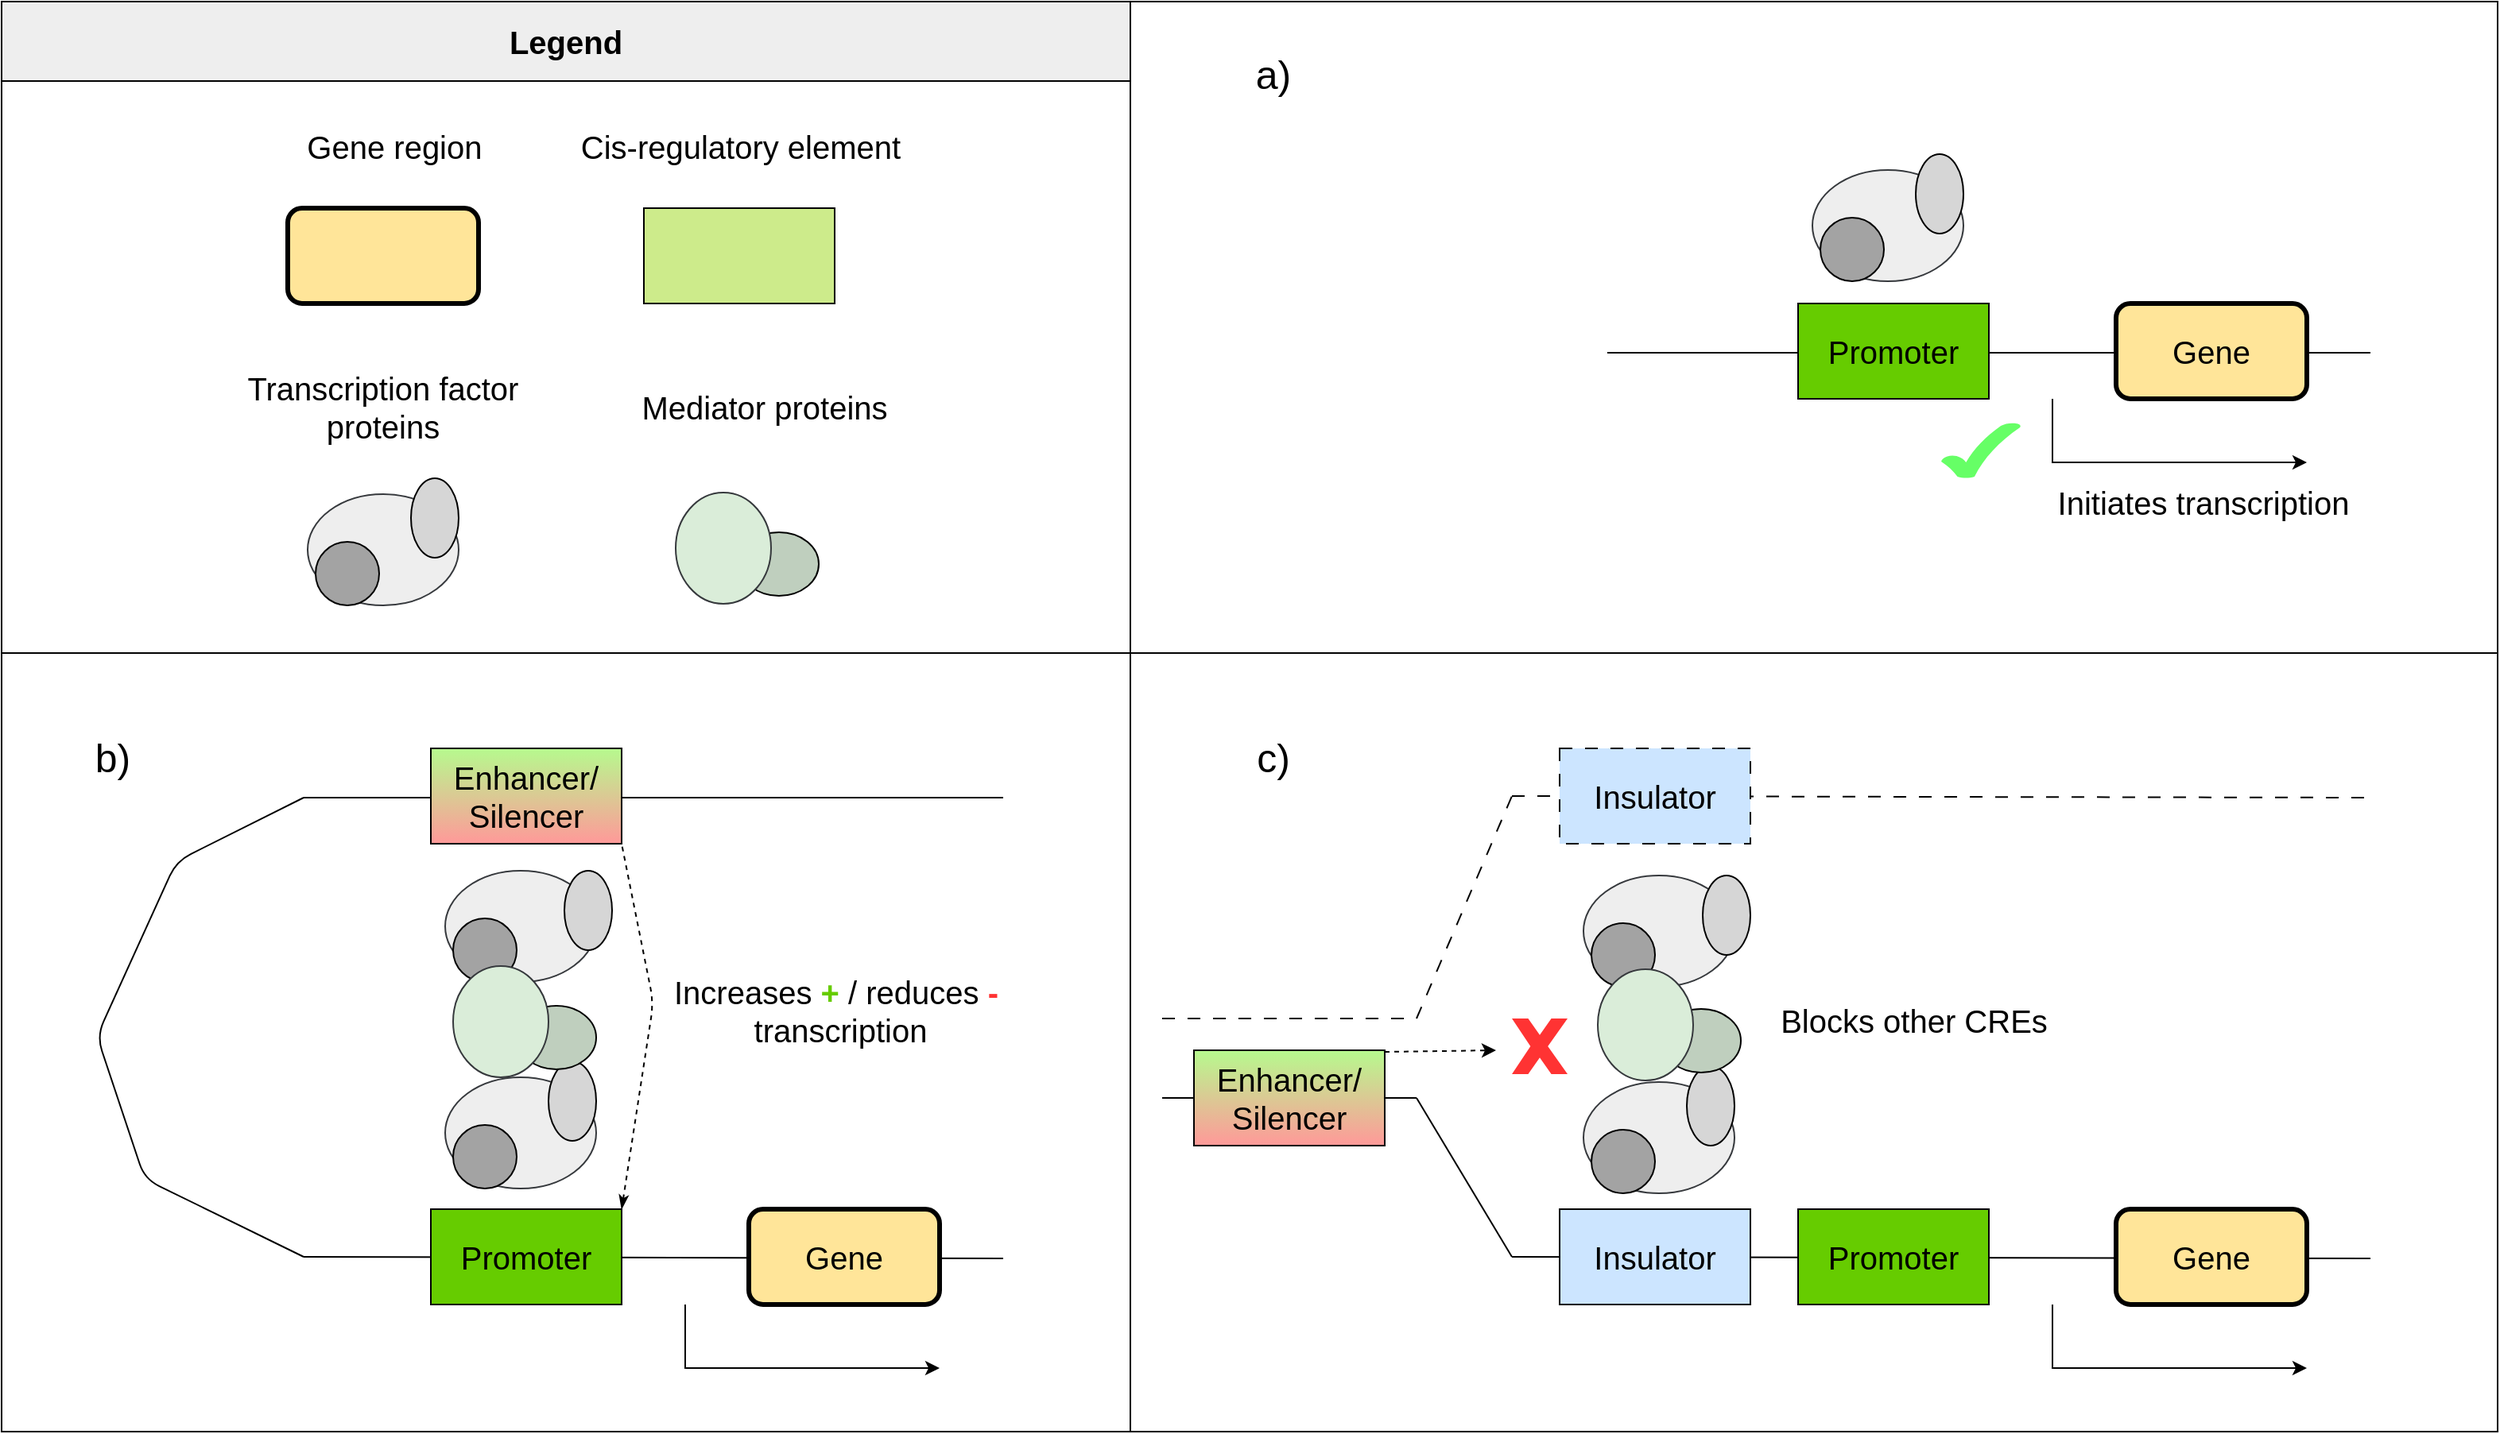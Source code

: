 <mxfile version="28.1.1">
  <diagram name="Page-1" id="NqzVmkWYA9Un-F-A4Mzx">
    <mxGraphModel dx="3049" dy="1711" grid="1" gridSize="10" guides="1" tooltips="1" connect="1" arrows="1" fold="1" page="1" pageScale="1" pageWidth="3300" pageHeight="4681" math="0" shadow="0">
      <root>
        <mxCell id="0" />
        <mxCell id="1" parent="0" />
        <mxCell id="06KPtgeZnoNECOeJjDOf-50" value="" style="shape=internalStorage;whiteSpace=wrap;html=1;backgroundOutline=1;dx=710;dy=410;" vertex="1" parent="1">
          <mxGeometry x="290" y="260" width="1570" height="900" as="geometry" />
        </mxCell>
        <mxCell id="06KPtgeZnoNECOeJjDOf-26" value="" style="ellipse;whiteSpace=wrap;html=1;fillColor=#eeeeee;strokeColor=#36393d;fillStyle=solid;" vertex="1" parent="1">
          <mxGeometry x="1429" y="366" width="95" height="70" as="geometry" />
        </mxCell>
        <mxCell id="schMxlsDzBp6fQwOlisN-5" value="" style="endArrow=none;html=1;rounded=0;" parent="1" edge="1">
          <mxGeometry width="50" height="50" relative="1" as="geometry">
            <mxPoint x="1300" y="481" as="sourcePoint" />
            <mxPoint x="1780" y="481" as="targetPoint" />
          </mxGeometry>
        </mxCell>
        <mxCell id="schMxlsDzBp6fQwOlisN-6" value="Promoter" style="rounded=0;whiteSpace=wrap;html=1;fontSize=20;fillColor=#66CC00;" parent="1" vertex="1">
          <mxGeometry x="1420" y="450" width="120" height="60" as="geometry" />
        </mxCell>
        <mxCell id="schMxlsDzBp6fQwOlisN-8" value="&lt;font style=&quot;font-size: 20px;&quot;&gt;Gene&lt;/font&gt;" style="rounded=1;whiteSpace=wrap;html=1;fillColor=#FFE599;glass=0;strokeWidth=3;" parent="1" vertex="1">
          <mxGeometry x="1620" y="450" width="120" height="60" as="geometry" />
        </mxCell>
        <mxCell id="schMxlsDzBp6fQwOlisN-10" value="" style="endArrow=classic;html=1;rounded=0;strokeWidth=1;" parent="1" edge="1">
          <mxGeometry width="50" height="50" relative="1" as="geometry">
            <mxPoint x="1580" y="510" as="sourcePoint" />
            <mxPoint x="1740" y="550" as="targetPoint" />
            <Array as="points">
              <mxPoint x="1580" y="550" />
            </Array>
          </mxGeometry>
        </mxCell>
        <mxCell id="schMxlsDzBp6fQwOlisN-23" value="Initiates transcription" style="text;html=1;align=center;verticalAlign=middle;whiteSpace=wrap;rounded=0;fontSize=20;" parent="1" vertex="1">
          <mxGeometry x="1550" y="560" width="250" height="30" as="geometry" />
        </mxCell>
        <mxCell id="schMxlsDzBp6fQwOlisN-24" value="" style="endArrow=none;html=1;rounded=0;" parent="1" edge="1">
          <mxGeometry width="50" height="50" relative="1" as="geometry">
            <mxPoint x="480" y="1050" as="sourcePoint" />
            <mxPoint x="920" y="1051" as="targetPoint" />
          </mxGeometry>
        </mxCell>
        <mxCell id="schMxlsDzBp6fQwOlisN-25" value="Promoter" style="rounded=0;whiteSpace=wrap;html=1;fontSize=20;fillColor=#66CC00;" parent="1" vertex="1">
          <mxGeometry x="560" y="1020" width="120" height="60" as="geometry" />
        </mxCell>
        <mxCell id="schMxlsDzBp6fQwOlisN-27" value="Gene" style="rounded=1;whiteSpace=wrap;html=1;fontSize=20;fillColor=#FFE599;glass=0;strokeWidth=3;" parent="1" vertex="1">
          <mxGeometry x="760" y="1020" width="120" height="60" as="geometry" />
        </mxCell>
        <mxCell id="schMxlsDzBp6fQwOlisN-36" value="" style="endArrow=none;html=1;rounded=0;" parent="1" edge="1">
          <mxGeometry width="50" height="50" relative="1" as="geometry">
            <mxPoint x="480" y="761" as="sourcePoint" />
            <mxPoint x="920" y="761" as="targetPoint" />
          </mxGeometry>
        </mxCell>
        <mxCell id="schMxlsDzBp6fQwOlisN-37" value="" style="endArrow=none;html=1;rounded=1;curved=0;" parent="1" edge="1">
          <mxGeometry width="50" height="50" relative="1" as="geometry">
            <mxPoint x="480" y="1050" as="sourcePoint" />
            <mxPoint x="480" y="761" as="targetPoint" />
            <Array as="points">
              <mxPoint x="380" y="1001" />
              <mxPoint x="350" y="911" />
              <mxPoint x="400" y="801" />
            </Array>
          </mxGeometry>
        </mxCell>
        <mxCell id="schMxlsDzBp6fQwOlisN-49" value="" style="endArrow=classic;html=1;rounded=0;strokeWidth=1;" parent="1" edge="1">
          <mxGeometry width="50" height="50" relative="1" as="geometry">
            <mxPoint x="720" y="1080" as="sourcePoint" />
            <mxPoint x="880" y="1120" as="targetPoint" />
            <Array as="points">
              <mxPoint x="720" y="1120" />
            </Array>
          </mxGeometry>
        </mxCell>
        <mxCell id="schMxlsDzBp6fQwOlisN-51" value="Increases&amp;nbsp;&lt;span&gt;&lt;b&gt;&lt;font style=&quot;color: rgb(102, 204, 0);&quot;&gt;+&lt;/font&gt;&lt;/b&gt;&lt;font style=&quot;color: rgb(102, 204, 0);&quot;&gt;&amp;nbsp;&lt;/font&gt;&lt;/span&gt;/ reduces &lt;font style=&quot;color: rgb(255, 51, 51);&quot;&gt;&lt;b&gt;-&lt;/b&gt;&lt;/font&gt;&lt;br&gt;&amp;nbsp;transcription" style="text;html=1;align=center;verticalAlign=middle;whiteSpace=wrap;rounded=0;fontSize=20;" parent="1" vertex="1">
          <mxGeometry x="690" y="880" width="250" height="30" as="geometry" />
        </mxCell>
        <mxCell id="schMxlsDzBp6fQwOlisN-67" value="Blocks other CREs" style="text;html=1;align=center;verticalAlign=middle;whiteSpace=wrap;rounded=0;fontSize=20;" parent="1" vertex="1">
          <mxGeometry x="1367.5" y="886" width="250" height="30" as="geometry" />
        </mxCell>
        <mxCell id="schMxlsDzBp6fQwOlisN-68" value="" style="endArrow=none;html=1;rounded=0;" parent="1" edge="1">
          <mxGeometry width="50" height="50" relative="1" as="geometry">
            <mxPoint x="1240" y="1050" as="sourcePoint" />
            <mxPoint x="1780" y="1051" as="targetPoint" />
          </mxGeometry>
        </mxCell>
        <mxCell id="schMxlsDzBp6fQwOlisN-69" value="Promoter" style="rounded=0;whiteSpace=wrap;html=1;fontSize=20;fillColor=#66CC00;" parent="1" vertex="1">
          <mxGeometry x="1420" y="1020" width="120" height="60" as="geometry" />
        </mxCell>
        <mxCell id="schMxlsDzBp6fQwOlisN-70" value="Gene" style="rounded=1;whiteSpace=wrap;html=1;fontSize=20;fillColor=#FFE599;glass=0;strokeWidth=3;" parent="1" vertex="1">
          <mxGeometry x="1620" y="1020" width="120" height="60" as="geometry" />
        </mxCell>
        <mxCell id="schMxlsDzBp6fQwOlisN-71" value="" style="ellipse;whiteSpace=wrap;html=1;fillColor=#eeeeee;strokeColor=#36393d;fillStyle=solid;" parent="1" vertex="1">
          <mxGeometry x="1285" y="940" width="95" height="70" as="geometry" />
        </mxCell>
        <mxCell id="schMxlsDzBp6fQwOlisN-72" value="" style="ellipse;whiteSpace=wrap;html=1;fillColor=#A3A3A3;" parent="1" vertex="1">
          <mxGeometry x="1290" y="970" width="40" height="40" as="geometry" />
        </mxCell>
        <mxCell id="schMxlsDzBp6fQwOlisN-73" value="" style="ellipse;whiteSpace=wrap;html=1;fillColor=#D6D6D6;" parent="1" vertex="1">
          <mxGeometry x="1350" y="930" width="30" height="50" as="geometry" />
        </mxCell>
        <mxCell id="schMxlsDzBp6fQwOlisN-74" value="" style="endArrow=none;html=1;rounded=0;dashed=1;dashPattern=8 8;" parent="1" edge="1">
          <mxGeometry width="50" height="50" relative="1" as="geometry">
            <mxPoint x="1240" y="760" as="sourcePoint" />
            <mxPoint x="1780" y="761" as="targetPoint" />
          </mxGeometry>
        </mxCell>
        <mxCell id="schMxlsDzBp6fQwOlisN-76" value="Insulator" style="rounded=0;whiteSpace=wrap;html=1;fontSize=20;dashed=1;dashPattern=8 8;fillColor=#CCE5FF;" parent="1" vertex="1">
          <mxGeometry x="1270" y="730" width="120" height="60" as="geometry" />
        </mxCell>
        <mxCell id="schMxlsDzBp6fQwOlisN-77" value="" style="ellipse;whiteSpace=wrap;html=1;fillColor=#eeeeee;strokeColor=#36393d;" parent="1" vertex="1">
          <mxGeometry x="1285" y="810" width="95" height="70" as="geometry" />
        </mxCell>
        <mxCell id="schMxlsDzBp6fQwOlisN-78" value="" style="ellipse;whiteSpace=wrap;html=1;fillColor=#A3A3A3;" parent="1" vertex="1">
          <mxGeometry x="1290" y="840" width="40" height="40" as="geometry" />
        </mxCell>
        <mxCell id="schMxlsDzBp6fQwOlisN-81" value="" style="ellipse;whiteSpace=wrap;html=1;fillColor=#D6D6D6;" parent="1" vertex="1">
          <mxGeometry x="1360" y="810" width="30" height="50" as="geometry" />
        </mxCell>
        <mxCell id="schMxlsDzBp6fQwOlisN-82" value="" style="endArrow=classic;html=1;rounded=0;strokeWidth=1;" parent="1" edge="1">
          <mxGeometry width="50" height="50" relative="1" as="geometry">
            <mxPoint x="1580" y="1080" as="sourcePoint" />
            <mxPoint x="1740" y="1120" as="targetPoint" />
            <Array as="points">
              <mxPoint x="1580" y="1120" />
            </Array>
          </mxGeometry>
        </mxCell>
        <mxCell id="schMxlsDzBp6fQwOlisN-86" value="" style="endArrow=none;html=1;rounded=0;dashed=1;dashPattern=8 8;" parent="1" edge="1">
          <mxGeometry width="50" height="50" relative="1" as="geometry">
            <mxPoint x="1180" y="900" as="sourcePoint" />
            <mxPoint x="1240" y="760" as="targetPoint" />
          </mxGeometry>
        </mxCell>
        <mxCell id="schMxlsDzBp6fQwOlisN-87" value="" style="endArrow=none;html=1;rounded=0;" parent="1" edge="1">
          <mxGeometry width="50" height="50" relative="1" as="geometry">
            <mxPoint x="1240" y="1050" as="sourcePoint" />
            <mxPoint x="1180" y="950" as="targetPoint" />
          </mxGeometry>
        </mxCell>
        <mxCell id="schMxlsDzBp6fQwOlisN-88" value="Insulator" style="rounded=0;whiteSpace=wrap;html=1;fontSize=20;fillColor=#CCE5FF;" parent="1" vertex="1">
          <mxGeometry x="1270" y="1020" width="120" height="60" as="geometry" />
        </mxCell>
        <mxCell id="schMxlsDzBp6fQwOlisN-89" value="" style="endArrow=none;html=1;rounded=0;dashed=1;dashPattern=8 8;" parent="1" edge="1">
          <mxGeometry width="50" height="50" relative="1" as="geometry">
            <mxPoint x="1020" y="900" as="sourcePoint" />
            <mxPoint x="1180" y="900" as="targetPoint" />
          </mxGeometry>
        </mxCell>
        <mxCell id="schMxlsDzBp6fQwOlisN-91" value="" style="endArrow=none;html=1;rounded=0;" parent="1" edge="1">
          <mxGeometry width="50" height="50" relative="1" as="geometry">
            <mxPoint x="1160" y="950" as="sourcePoint" />
            <mxPoint x="1180" y="950" as="targetPoint" />
          </mxGeometry>
        </mxCell>
        <mxCell id="06KPtgeZnoNECOeJjDOf-2" value="" style="endArrow=none;html=1;rounded=1;exitX=1;exitY=0;exitDx=0;exitDy=0;entryX=1;entryY=1;entryDx=0;entryDy=0;curved=0;startArrow=classicThin;startFill=1;dashed=1;" edge="1" parent="1" source="schMxlsDzBp6fQwOlisN-25" target="schMxlsDzBp6fQwOlisN-38">
          <mxGeometry width="50" height="50" relative="1" as="geometry">
            <mxPoint x="570" y="890" as="sourcePoint" />
            <mxPoint x="620" y="840" as="targetPoint" />
            <Array as="points">
              <mxPoint x="700" y="890" />
            </Array>
          </mxGeometry>
        </mxCell>
        <mxCell id="06KPtgeZnoNECOeJjDOf-6" value="" style="endArrow=classic;html=1;rounded=0;exitX=1;exitY=0;exitDx=0;exitDy=0;dashed=1;" edge="1" parent="1">
          <mxGeometry width="50" height="50" relative="1" as="geometry">
            <mxPoint x="1160" y="921" as="sourcePoint" />
            <mxPoint x="1230" y="920" as="targetPoint" />
          </mxGeometry>
        </mxCell>
        <mxCell id="06KPtgeZnoNECOeJjDOf-10" value="" style="verticalLabelPosition=bottom;verticalAlign=top;html=1;shape=mxgraph.basic.x;fillColor=#FF3333;strokeColor=none;" vertex="1" parent="1">
          <mxGeometry x="1240" y="900" width="35" height="35" as="geometry" />
        </mxCell>
        <mxCell id="06KPtgeZnoNECOeJjDOf-11" value="" style="verticalLabelPosition=bottom;verticalAlign=top;html=1;shape=mxgraph.basic.tick;strokeColor=none;fillColor=#66FF66;" vertex="1" parent="1">
          <mxGeometry x="1510" y="525" width="50" height="35" as="geometry" />
        </mxCell>
        <mxCell id="schMxlsDzBp6fQwOlisN-38" value="Enhancer/&lt;br&gt;Silencer" style="rounded=0;whiteSpace=wrap;html=1;fontSize=20;fillStyle=solid;gradientColor=#FF9999;gradientDirection=south;fillColor=#B6FA8E;" parent="1" vertex="1">
          <mxGeometry x="560" y="730" width="120" height="60" as="geometry" />
        </mxCell>
        <mxCell id="06KPtgeZnoNECOeJjDOf-16" value="" style="endArrow=none;html=1;rounded=0;" edge="1" parent="1">
          <mxGeometry width="50" height="50" relative="1" as="geometry">
            <mxPoint x="1020" y="950" as="sourcePoint" />
            <mxPoint x="1040" y="950" as="targetPoint" />
          </mxGeometry>
        </mxCell>
        <mxCell id="06KPtgeZnoNECOeJjDOf-17" value="" style="ellipse;whiteSpace=wrap;html=1;fillColor=#eeeeee;strokeColor=#36393d;fillStyle=solid;" vertex="1" parent="1">
          <mxGeometry x="569" y="937" width="95" height="70" as="geometry" />
        </mxCell>
        <mxCell id="06KPtgeZnoNECOeJjDOf-18" value="" style="ellipse;whiteSpace=wrap;html=1;fillColor=#A3A3A3;" vertex="1" parent="1">
          <mxGeometry x="574" y="967" width="40" height="40" as="geometry" />
        </mxCell>
        <mxCell id="06KPtgeZnoNECOeJjDOf-19" value="" style="ellipse;whiteSpace=wrap;html=1;fillColor=#D6D6D6;" vertex="1" parent="1">
          <mxGeometry x="634" y="927" width="30" height="50" as="geometry" />
        </mxCell>
        <mxCell id="06KPtgeZnoNECOeJjDOf-20" value="" style="ellipse;whiteSpace=wrap;html=1;fillColor=#eeeeee;strokeColor=#36393d;" vertex="1" parent="1">
          <mxGeometry x="569" y="807" width="95" height="70" as="geometry" />
        </mxCell>
        <mxCell id="06KPtgeZnoNECOeJjDOf-21" value="" style="ellipse;whiteSpace=wrap;html=1;fillColor=#A3A3A3;" vertex="1" parent="1">
          <mxGeometry x="574" y="837" width="40" height="40" as="geometry" />
        </mxCell>
        <mxCell id="06KPtgeZnoNECOeJjDOf-22" value="" style="ellipse;whiteSpace=wrap;html=1;fillColor=#BFCFBE;" vertex="1" parent="1">
          <mxGeometry x="614" y="892" width="50" height="40" as="geometry" />
        </mxCell>
        <mxCell id="06KPtgeZnoNECOeJjDOf-23" value="" style="ellipse;whiteSpace=wrap;html=1;fillColor=#DAEDD9;strokeColor=#36393d;" vertex="1" parent="1">
          <mxGeometry x="574" y="867" width="60" height="70" as="geometry" />
        </mxCell>
        <mxCell id="06KPtgeZnoNECOeJjDOf-24" value="" style="ellipse;whiteSpace=wrap;html=1;fillColor=#D6D6D6;" vertex="1" parent="1">
          <mxGeometry x="644" y="807" width="30" height="50" as="geometry" />
        </mxCell>
        <mxCell id="06KPtgeZnoNECOeJjDOf-25" value="" style="ellipse;whiteSpace=wrap;html=1;fillColor=#A3A3A3;" vertex="1" parent="1">
          <mxGeometry x="1434" y="396" width="40" height="40" as="geometry" />
        </mxCell>
        <mxCell id="06KPtgeZnoNECOeJjDOf-27" value="" style="ellipse;whiteSpace=wrap;html=1;fillColor=#D6D6D6;" vertex="1" parent="1">
          <mxGeometry x="1494" y="356" width="30" height="50" as="geometry" />
        </mxCell>
        <mxCell id="06KPtgeZnoNECOeJjDOf-28" value="Enhancer/&lt;br&gt;Silencer" style="rounded=0;whiteSpace=wrap;html=1;fontSize=20;fillStyle=solid;gradientColor=#FF9999;gradientDirection=south;fillColor=#B6FA8E;" vertex="1" parent="1">
          <mxGeometry x="1040" y="920" width="120" height="60" as="geometry" />
        </mxCell>
        <mxCell id="06KPtgeZnoNECOeJjDOf-29" value="" style="rounded=1;whiteSpace=wrap;html=1;fillColor=#FFE599;glass=0;strokeWidth=3;" vertex="1" parent="1">
          <mxGeometry x="470" y="390" width="120" height="60" as="geometry" />
        </mxCell>
        <mxCell id="06KPtgeZnoNECOeJjDOf-30" value="Gene region&amp;nbsp;" style="text;html=1;align=center;verticalAlign=middle;whiteSpace=wrap;rounded=0;fontSize=20;" vertex="1" parent="1">
          <mxGeometry x="470" y="336" width="140" height="30" as="geometry" />
        </mxCell>
        <mxCell id="06KPtgeZnoNECOeJjDOf-31" value="" style="rounded=0;whiteSpace=wrap;html=1;fontSize=20;fillColor=#cdeb8b;strokeColor=#000000;" vertex="1" parent="1">
          <mxGeometry x="694" y="390" width="120" height="60" as="geometry" />
        </mxCell>
        <mxCell id="06KPtgeZnoNECOeJjDOf-32" value="Cis-regulatory element" style="text;html=1;align=center;verticalAlign=middle;whiteSpace=wrap;rounded=0;fontSize=20;" vertex="1" parent="1">
          <mxGeometry x="640" y="336" width="230" height="30" as="geometry" />
        </mxCell>
        <mxCell id="06KPtgeZnoNECOeJjDOf-33" value="" style="ellipse;whiteSpace=wrap;html=1;fillColor=#eeeeee;strokeColor=#36393d;fillStyle=solid;" vertex="1" parent="1">
          <mxGeometry x="482.5" y="570" width="95" height="70" as="geometry" />
        </mxCell>
        <mxCell id="06KPtgeZnoNECOeJjDOf-34" value="" style="ellipse;whiteSpace=wrap;html=1;fillColor=#A3A3A3;" vertex="1" parent="1">
          <mxGeometry x="487.5" y="600" width="40" height="40" as="geometry" />
        </mxCell>
        <mxCell id="06KPtgeZnoNECOeJjDOf-35" value="" style="ellipse;whiteSpace=wrap;html=1;fillColor=#D6D6D6;" vertex="1" parent="1">
          <mxGeometry x="547.5" y="560" width="30" height="50" as="geometry" />
        </mxCell>
        <mxCell id="06KPtgeZnoNECOeJjDOf-36" value="Transcription factor proteins" style="text;html=1;align=center;verticalAlign=middle;whiteSpace=wrap;rounded=0;fontSize=20;" vertex="1" parent="1">
          <mxGeometry x="415" y="500" width="230" height="30" as="geometry" />
        </mxCell>
        <mxCell id="06KPtgeZnoNECOeJjDOf-37" value="Mediator proteins" style="text;html=1;align=center;verticalAlign=middle;whiteSpace=wrap;rounded=0;fontSize=20;" vertex="1" parent="1">
          <mxGeometry x="655" y="500" width="230" height="30" as="geometry" />
        </mxCell>
        <mxCell id="06KPtgeZnoNECOeJjDOf-38" value="" style="ellipse;whiteSpace=wrap;html=1;fillColor=#BFCFBE;" vertex="1" parent="1">
          <mxGeometry x="1334" y="894" width="50" height="40" as="geometry" />
        </mxCell>
        <mxCell id="06KPtgeZnoNECOeJjDOf-39" value="" style="ellipse;whiteSpace=wrap;html=1;fillColor=#DAEDD9;strokeColor=#36393d;" vertex="1" parent="1">
          <mxGeometry x="1294" y="869" width="60" height="70" as="geometry" />
        </mxCell>
        <mxCell id="06KPtgeZnoNECOeJjDOf-40" value="" style="ellipse;whiteSpace=wrap;html=1;fillColor=#BFCFBE;" vertex="1" parent="1">
          <mxGeometry x="754" y="594" width="50" height="40" as="geometry" />
        </mxCell>
        <mxCell id="06KPtgeZnoNECOeJjDOf-41" value="" style="ellipse;whiteSpace=wrap;html=1;fillColor=#DAEDD9;strokeColor=#36393d;" vertex="1" parent="1">
          <mxGeometry x="714" y="569" width="60" height="70" as="geometry" />
        </mxCell>
        <mxCell id="06KPtgeZnoNECOeJjDOf-46" value="&lt;b&gt;&lt;font style=&quot;font-size: 20px;&quot;&gt;Legend&lt;/font&gt;&lt;/b&gt;" style="text;html=1;align=center;verticalAlign=middle;whiteSpace=wrap;rounded=0;strokeColor=#000000;fillColor=#eeeeee;" vertex="1" parent="1">
          <mxGeometry x="290" y="260" width="710" height="50" as="geometry" />
        </mxCell>
        <mxCell id="06KPtgeZnoNECOeJjDOf-47" value="a)" style="text;html=1;align=center;verticalAlign=middle;whiteSpace=wrap;rounded=0;fontSize=25;" vertex="1" parent="1">
          <mxGeometry x="1060" y="290" width="60" height="30" as="geometry" />
        </mxCell>
        <mxCell id="06KPtgeZnoNECOeJjDOf-48" value="c)" style="text;html=1;align=center;verticalAlign=middle;whiteSpace=wrap;rounded=0;fontSize=25;" vertex="1" parent="1">
          <mxGeometry x="1060" y="720" width="60" height="30" as="geometry" />
        </mxCell>
        <mxCell id="06KPtgeZnoNECOeJjDOf-49" value="b)" style="text;html=1;align=center;verticalAlign=middle;whiteSpace=wrap;rounded=0;fontSize=25;" vertex="1" parent="1">
          <mxGeometry x="330" y="720" width="60" height="30" as="geometry" />
        </mxCell>
      </root>
    </mxGraphModel>
  </diagram>
</mxfile>
